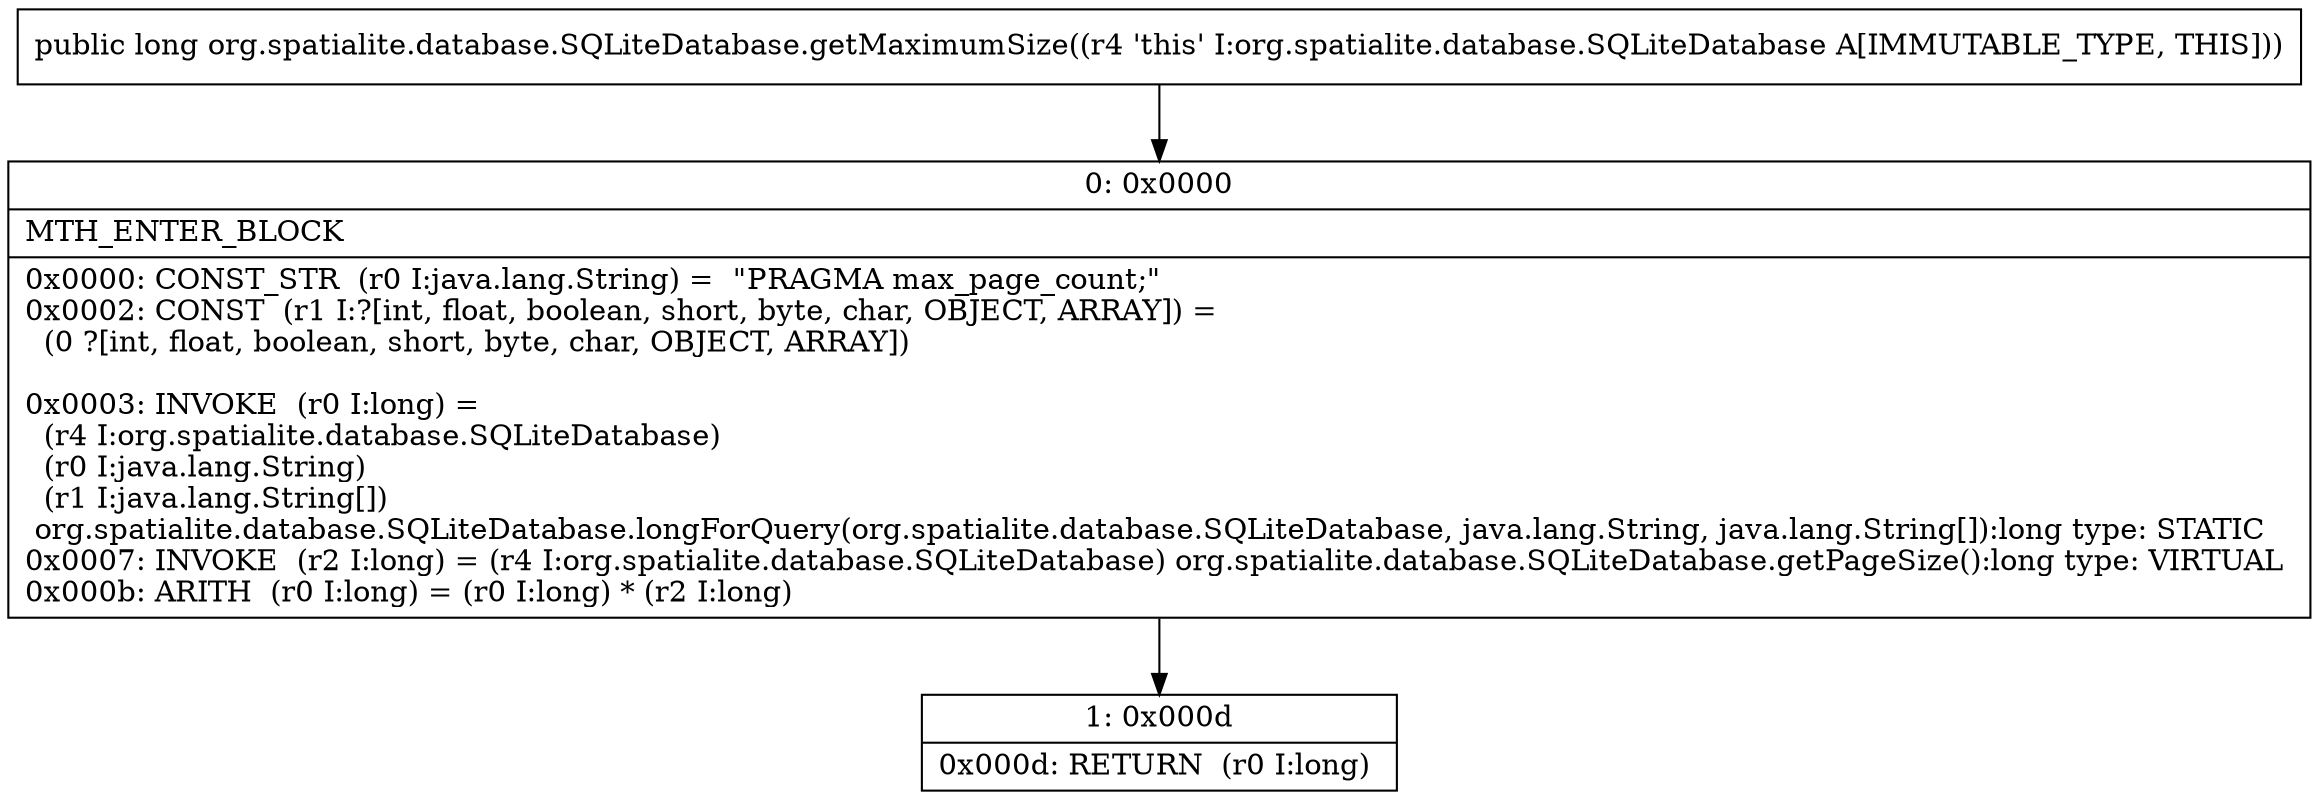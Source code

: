 digraph "CFG fororg.spatialite.database.SQLiteDatabase.getMaximumSize()J" {
Node_0 [shape=record,label="{0\:\ 0x0000|MTH_ENTER_BLOCK\l|0x0000: CONST_STR  (r0 I:java.lang.String) =  \"PRAGMA max_page_count;\" \l0x0002: CONST  (r1 I:?[int, float, boolean, short, byte, char, OBJECT, ARRAY]) = \l  (0 ?[int, float, boolean, short, byte, char, OBJECT, ARRAY])\l \l0x0003: INVOKE  (r0 I:long) = \l  (r4 I:org.spatialite.database.SQLiteDatabase)\l  (r0 I:java.lang.String)\l  (r1 I:java.lang.String[])\l org.spatialite.database.SQLiteDatabase.longForQuery(org.spatialite.database.SQLiteDatabase, java.lang.String, java.lang.String[]):long type: STATIC \l0x0007: INVOKE  (r2 I:long) = (r4 I:org.spatialite.database.SQLiteDatabase) org.spatialite.database.SQLiteDatabase.getPageSize():long type: VIRTUAL \l0x000b: ARITH  (r0 I:long) = (r0 I:long) * (r2 I:long) \l}"];
Node_1 [shape=record,label="{1\:\ 0x000d|0x000d: RETURN  (r0 I:long) \l}"];
MethodNode[shape=record,label="{public long org.spatialite.database.SQLiteDatabase.getMaximumSize((r4 'this' I:org.spatialite.database.SQLiteDatabase A[IMMUTABLE_TYPE, THIS])) }"];
MethodNode -> Node_0;
Node_0 -> Node_1;
}

